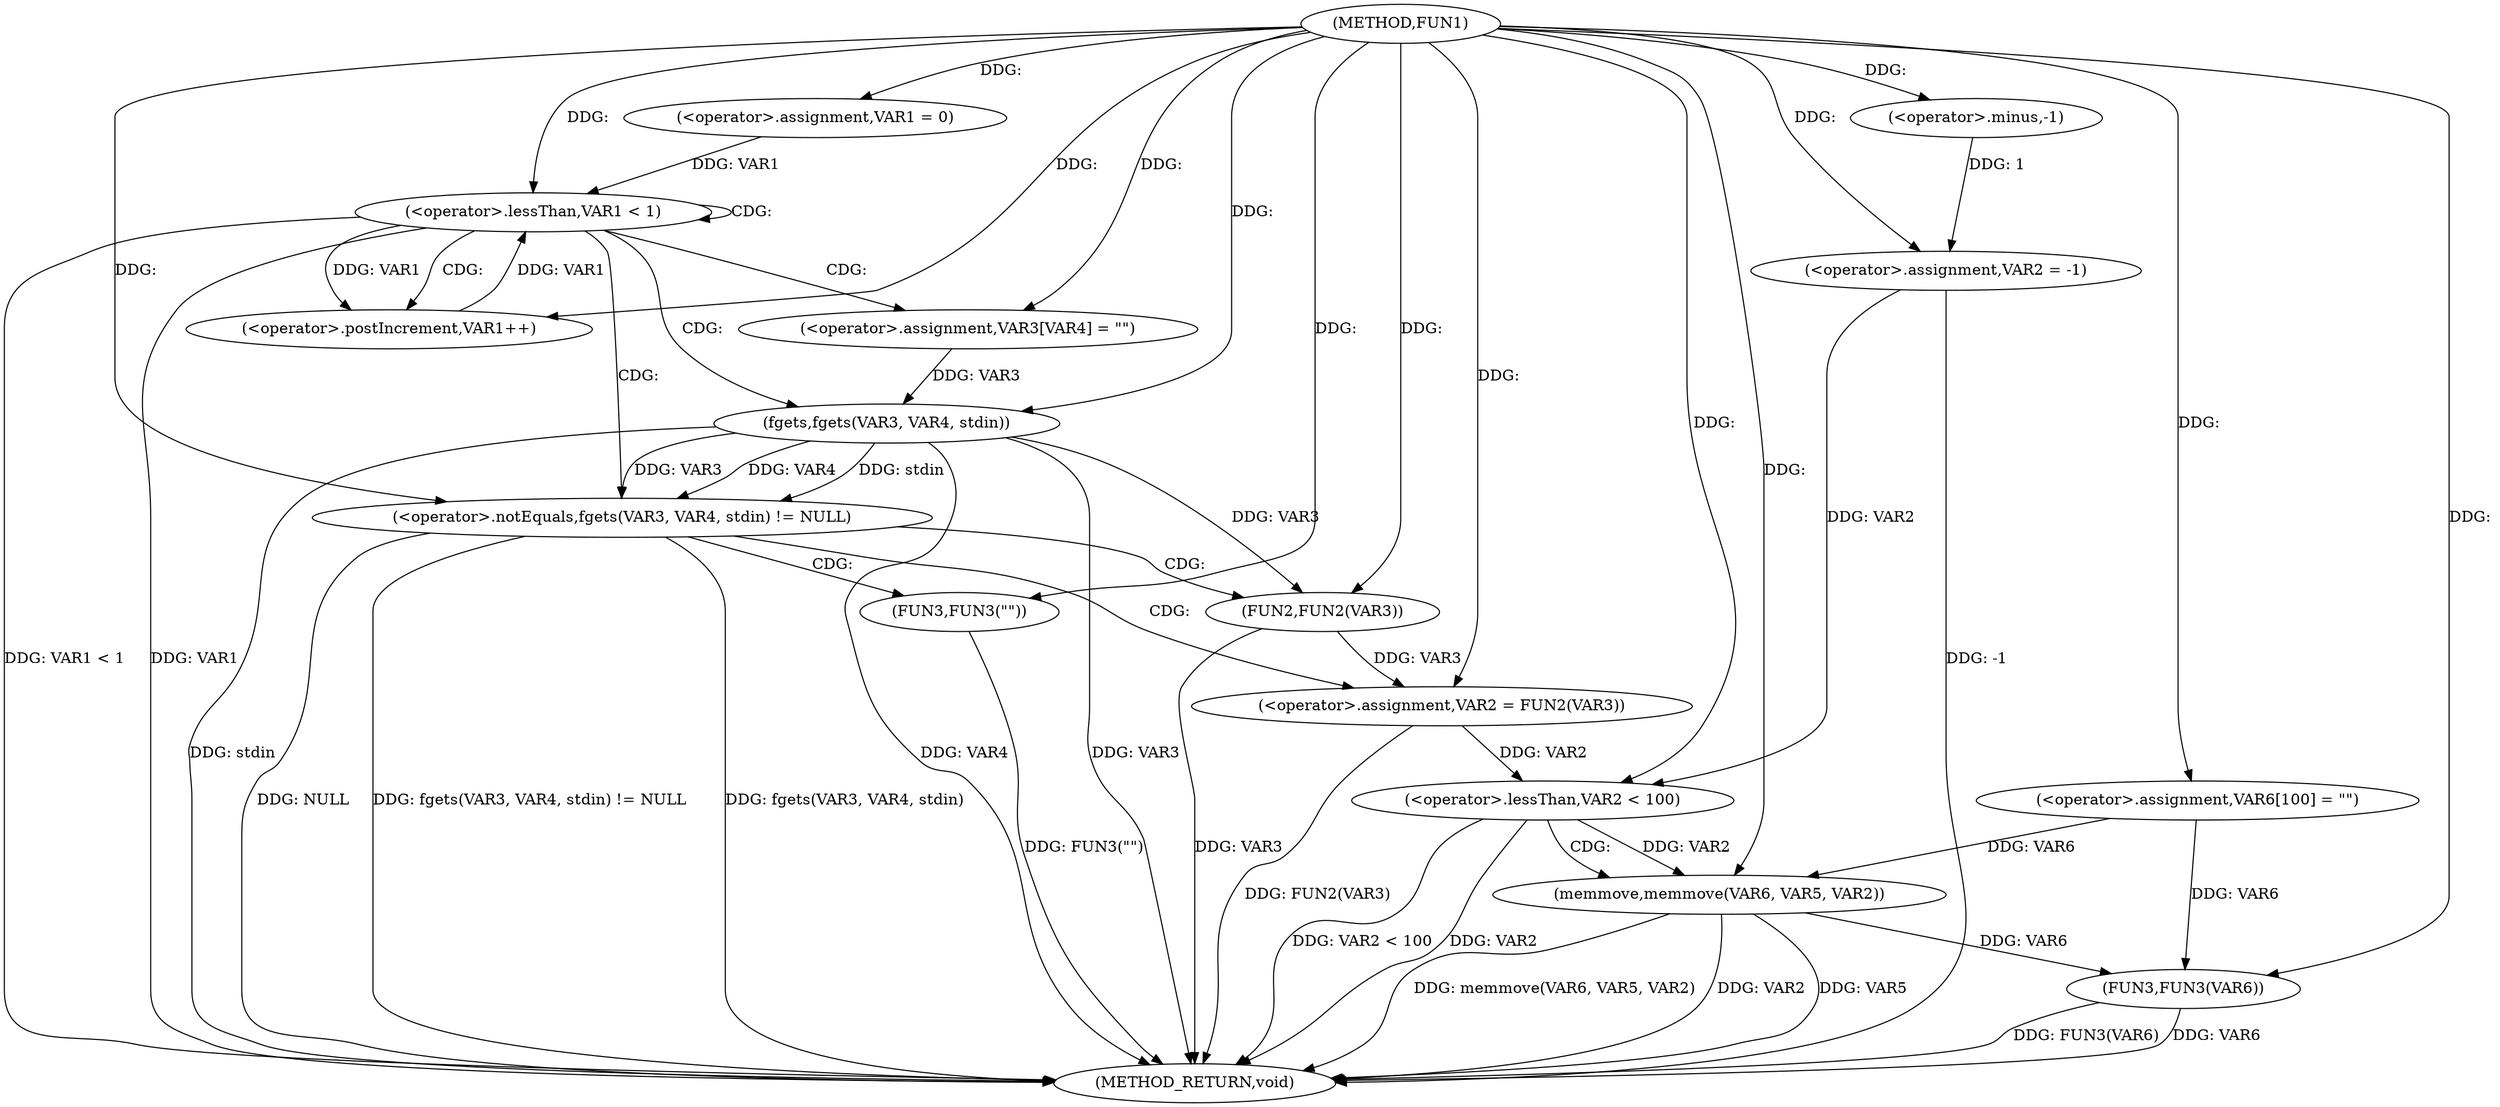 digraph FUN1 {  
"1000100" [label = "(METHOD,FUN1)" ]
"1000156" [label = "(METHOD_RETURN,void)" ]
"1000104" [label = "(<operator>.assignment,VAR2 = -1)" ]
"1000106" [label = "(<operator>.minus,-1)" ]
"1000109" [label = "(<operator>.assignment,VAR1 = 0)" ]
"1000112" [label = "(<operator>.lessThan,VAR1 < 1)" ]
"1000115" [label = "(<operator>.postIncrement,VAR1++)" ]
"1000120" [label = "(<operator>.assignment,VAR3[VAR4] = \"\")" ]
"1000124" [label = "(<operator>.notEquals,fgets(VAR3, VAR4, stdin) != NULL)" ]
"1000125" [label = "(fgets,fgets(VAR3, VAR4, stdin))" ]
"1000131" [label = "(<operator>.assignment,VAR2 = FUN2(VAR3))" ]
"1000133" [label = "(FUN2,FUN2(VAR3))" ]
"1000137" [label = "(FUN3,FUN3(\"\"))" ]
"1000142" [label = "(<operator>.assignment,VAR6[100] = \"\")" ]
"1000146" [label = "(<operator>.lessThan,VAR2 < 100)" ]
"1000150" [label = "(memmove,memmove(VAR6, VAR5, VAR2))" ]
"1000154" [label = "(FUN3,FUN3(VAR6))" ]
  "1000125" -> "1000156"  [ label = "DDG: VAR3"] 
  "1000124" -> "1000156"  [ label = "DDG: fgets(VAR3, VAR4, stdin)"] 
  "1000150" -> "1000156"  [ label = "DDG: VAR5"] 
  "1000154" -> "1000156"  [ label = "DDG: FUN3(VAR6)"] 
  "1000150" -> "1000156"  [ label = "DDG: memmove(VAR6, VAR5, VAR2)"] 
  "1000125" -> "1000156"  [ label = "DDG: stdin"] 
  "1000146" -> "1000156"  [ label = "DDG: VAR2 < 100"] 
  "1000146" -> "1000156"  [ label = "DDG: VAR2"] 
  "1000124" -> "1000156"  [ label = "DDG: NULL"] 
  "1000154" -> "1000156"  [ label = "DDG: VAR6"] 
  "1000133" -> "1000156"  [ label = "DDG: VAR3"] 
  "1000125" -> "1000156"  [ label = "DDG: VAR4"] 
  "1000150" -> "1000156"  [ label = "DDG: VAR2"] 
  "1000131" -> "1000156"  [ label = "DDG: FUN2(VAR3)"] 
  "1000112" -> "1000156"  [ label = "DDG: VAR1 < 1"] 
  "1000112" -> "1000156"  [ label = "DDG: VAR1"] 
  "1000137" -> "1000156"  [ label = "DDG: FUN3(\"\")"] 
  "1000104" -> "1000156"  [ label = "DDG: -1"] 
  "1000124" -> "1000156"  [ label = "DDG: fgets(VAR3, VAR4, stdin) != NULL"] 
  "1000106" -> "1000104"  [ label = "DDG: 1"] 
  "1000100" -> "1000104"  [ label = "DDG: "] 
  "1000100" -> "1000106"  [ label = "DDG: "] 
  "1000100" -> "1000109"  [ label = "DDG: "] 
  "1000109" -> "1000112"  [ label = "DDG: VAR1"] 
  "1000115" -> "1000112"  [ label = "DDG: VAR1"] 
  "1000100" -> "1000112"  [ label = "DDG: "] 
  "1000112" -> "1000115"  [ label = "DDG: VAR1"] 
  "1000100" -> "1000115"  [ label = "DDG: "] 
  "1000100" -> "1000120"  [ label = "DDG: "] 
  "1000125" -> "1000124"  [ label = "DDG: VAR3"] 
  "1000125" -> "1000124"  [ label = "DDG: VAR4"] 
  "1000125" -> "1000124"  [ label = "DDG: stdin"] 
  "1000120" -> "1000125"  [ label = "DDG: VAR3"] 
  "1000100" -> "1000125"  [ label = "DDG: "] 
  "1000100" -> "1000124"  [ label = "DDG: "] 
  "1000133" -> "1000131"  [ label = "DDG: VAR3"] 
  "1000100" -> "1000131"  [ label = "DDG: "] 
  "1000125" -> "1000133"  [ label = "DDG: VAR3"] 
  "1000100" -> "1000133"  [ label = "DDG: "] 
  "1000100" -> "1000137"  [ label = "DDG: "] 
  "1000100" -> "1000142"  [ label = "DDG: "] 
  "1000104" -> "1000146"  [ label = "DDG: VAR2"] 
  "1000131" -> "1000146"  [ label = "DDG: VAR2"] 
  "1000100" -> "1000146"  [ label = "DDG: "] 
  "1000142" -> "1000150"  [ label = "DDG: VAR6"] 
  "1000100" -> "1000150"  [ label = "DDG: "] 
  "1000146" -> "1000150"  [ label = "DDG: VAR2"] 
  "1000150" -> "1000154"  [ label = "DDG: VAR6"] 
  "1000142" -> "1000154"  [ label = "DDG: VAR6"] 
  "1000100" -> "1000154"  [ label = "DDG: "] 
  "1000112" -> "1000112"  [ label = "CDG: "] 
  "1000112" -> "1000125"  [ label = "CDG: "] 
  "1000112" -> "1000120"  [ label = "CDG: "] 
  "1000112" -> "1000124"  [ label = "CDG: "] 
  "1000112" -> "1000115"  [ label = "CDG: "] 
  "1000124" -> "1000131"  [ label = "CDG: "] 
  "1000124" -> "1000137"  [ label = "CDG: "] 
  "1000124" -> "1000133"  [ label = "CDG: "] 
  "1000146" -> "1000150"  [ label = "CDG: "] 
}
